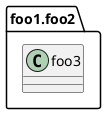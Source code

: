 {
  "sha1": "o16iglhcichgvzqs7znolcckwtzvbxd",
  "insertion": {
    "when": "2024-08-28T16:43:33.552Z",
    "url": "https://github.com/plantuml/plantuml/issues/1550",
    "user": "plantuml@gmail.com"
  }
}
@startuml
set separator .
!pragma useIntermediatePackages false

package foo1 {
  package foo2 {
    class foo3
  }
}

@enduml

